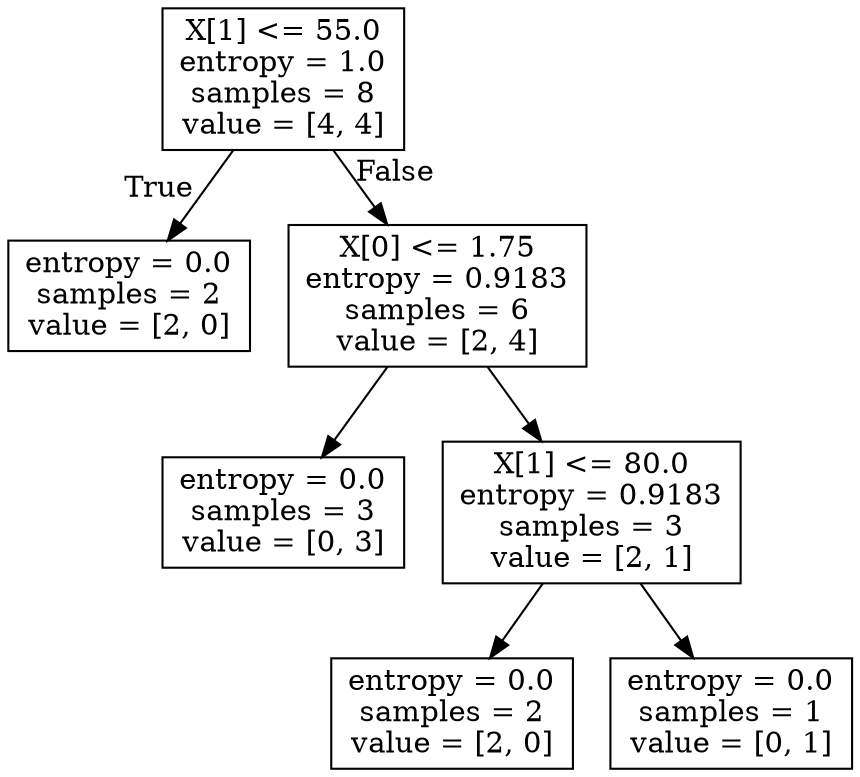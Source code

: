 digraph Tree {
node [shape=box] ;
0 [label="X[1] <= 55.0\nentropy = 1.0\nsamples = 8\nvalue = [4, 4]"] ;
1 [label="entropy = 0.0\nsamples = 2\nvalue = [2, 0]"] ;
0 -> 1 [labeldistance=2.5, labelangle=45, headlabel="True"] ;
2 [label="X[0] <= 1.75\nentropy = 0.9183\nsamples = 6\nvalue = [2, 4]"] ;
0 -> 2 [labeldistance=2.5, labelangle=-45, headlabel="False"] ;
3 [label="entropy = 0.0\nsamples = 3\nvalue = [0, 3]"] ;
2 -> 3 ;
4 [label="X[1] <= 80.0\nentropy = 0.9183\nsamples = 3\nvalue = [2, 1]"] ;
2 -> 4 ;
5 [label="entropy = 0.0\nsamples = 2\nvalue = [2, 0]"] ;
4 -> 5 ;
6 [label="entropy = 0.0\nsamples = 1\nvalue = [0, 1]"] ;
4 -> 6 ;
}